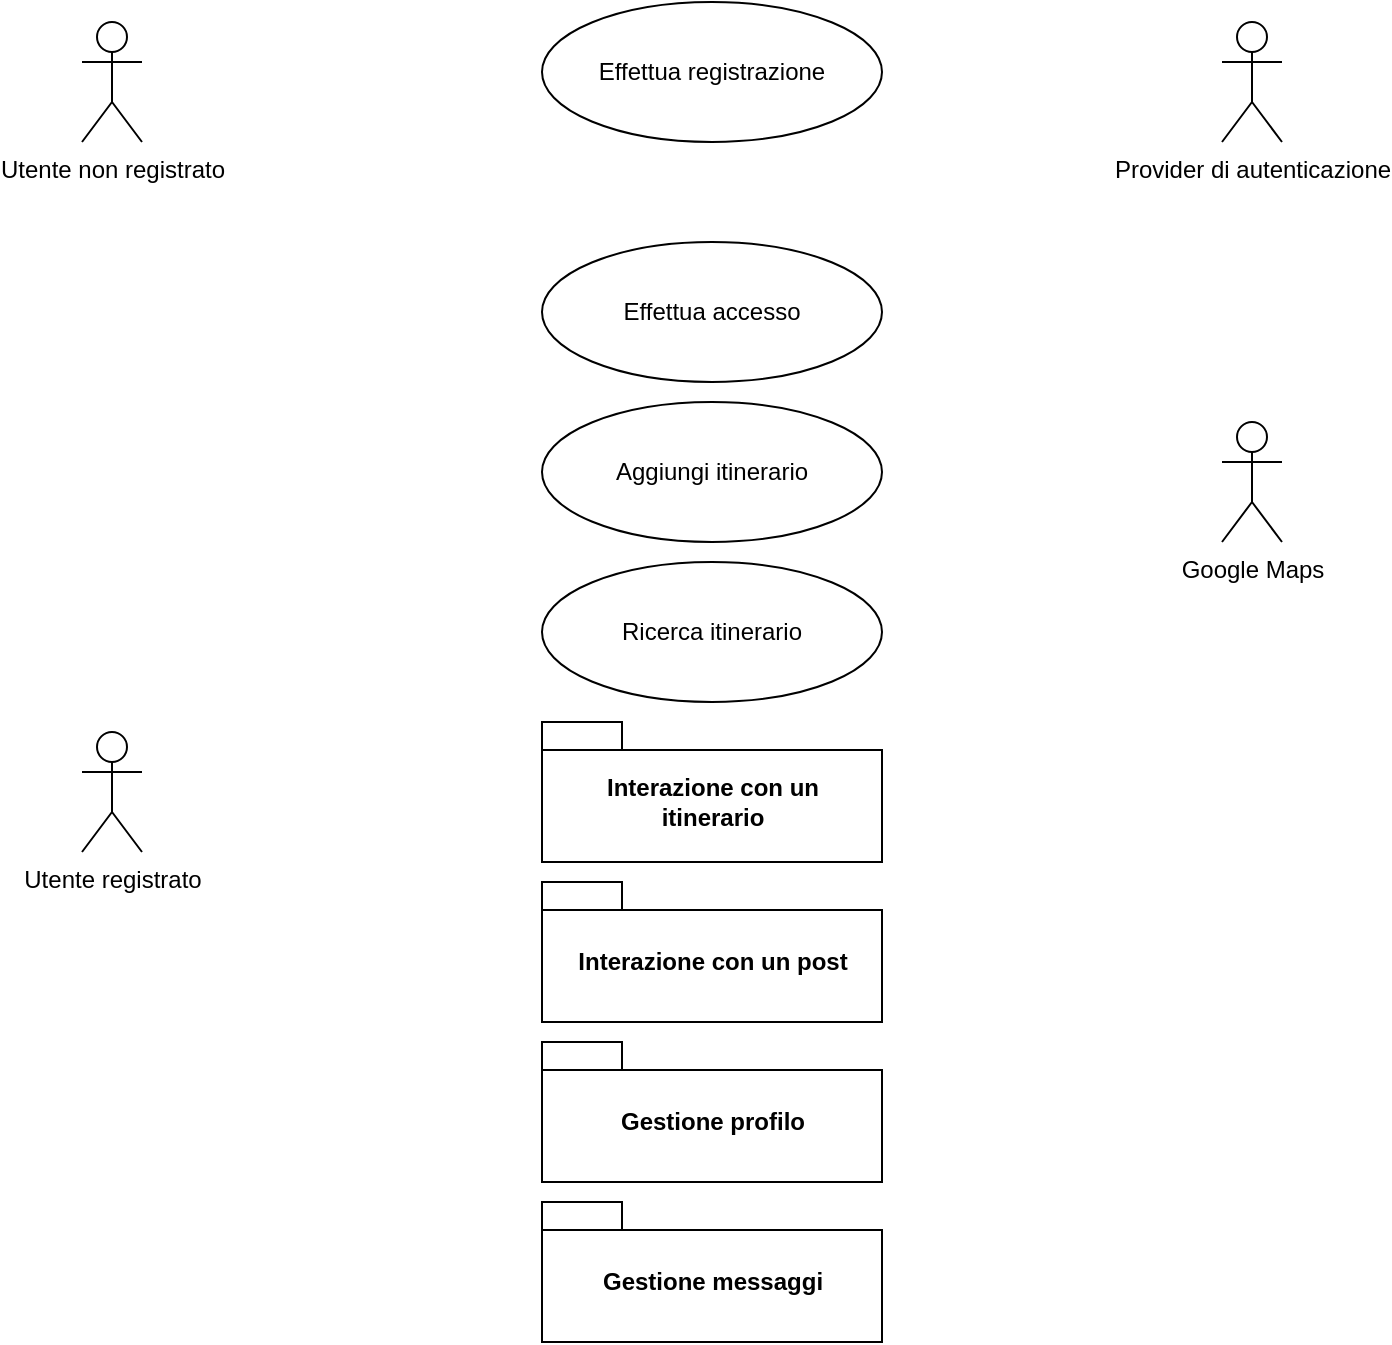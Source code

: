 <mxfile version="15.9.4" type="github" pages="5">
  <diagram id="hA16oOmxjcb0NqXpZcEl" name="UseCase">
    <mxGraphModel dx="1046" dy="568" grid="1" gridSize="10" guides="1" tooltips="1" connect="1" arrows="1" fold="1" page="1" pageScale="1" pageWidth="850" pageHeight="1100" math="0" shadow="0">
      <root>
        <mxCell id="0" />
        <mxCell id="1" parent="0" />
        <mxCell id="yfQNlfp69jvisUfv3rvj-1" value="Utente non registrato" style="shape=umlActor;verticalLabelPosition=bottom;verticalAlign=top;html=1;" parent="1" vertex="1">
          <mxGeometry x="120" y="100" width="30" height="60" as="geometry" />
        </mxCell>
        <mxCell id="yfQNlfp69jvisUfv3rvj-2" value="Utente registrato" style="shape=umlActor;verticalLabelPosition=bottom;verticalAlign=top;html=1;" parent="1" vertex="1">
          <mxGeometry x="120" y="455" width="30" height="60" as="geometry" />
        </mxCell>
        <mxCell id="yfQNlfp69jvisUfv3rvj-3" value="Effettua registrazione&lt;span style=&quot;color: rgba(0 , 0 , 0 , 0) ; font-family: monospace ; font-size: 0px&quot;&gt;%3CmxGraphModel%3E%3Croot%3E%3CmxCell%20id%3D%220%22%2F%3E%3CmxCell%20id%3D%221%22%20parent%3D%220%22%2F%3E%3CmxCell%20id%3D%222%22%20value%3D%22Utente%20non%20registrato%22%20style%3D%22shape%3DumlActor%3BverticalLabelPosition%3Dbottom%3BverticalAlign%3Dtop%3Bhtml%3D1%3B%22%20vertex%3D%221%22%20parent%3D%221%22%3E%3CmxGeometry%20x%3D%2260%22%20y%3D%22260%22%20width%3D%2230%22%20height%3D%2260%22%20as%3D%22geometry%22%2F%3E%3C%2FmxCell%3E%3C%2Froot%3E%3C%2FmxGraphModel%3E&lt;/span&gt;" style="ellipse;whiteSpace=wrap;html=1;" parent="1" vertex="1">
          <mxGeometry x="350" y="90" width="170" height="70" as="geometry" />
        </mxCell>
        <mxCell id="yfQNlfp69jvisUfv3rvj-4" value="Effettua accesso" style="ellipse;whiteSpace=wrap;html=1;" parent="1" vertex="1">
          <mxGeometry x="350" y="210" width="170" height="70" as="geometry" />
        </mxCell>
        <mxCell id="yfQNlfp69jvisUfv3rvj-5" value="Provider di autenticazione" style="shape=umlActor;verticalLabelPosition=bottom;verticalAlign=top;html=1;" parent="1" vertex="1">
          <mxGeometry x="690" y="100" width="30" height="60" as="geometry" />
        </mxCell>
        <mxCell id="yfQNlfp69jvisUfv3rvj-6" value="Google Maps" style="shape=umlActor;verticalLabelPosition=bottom;verticalAlign=top;html=1;" parent="1" vertex="1">
          <mxGeometry x="690" y="300" width="30" height="60" as="geometry" />
        </mxCell>
        <mxCell id="yfQNlfp69jvisUfv3rvj-8" value="Interazione con un post" style="shape=folder;fontStyle=1;spacingTop=10;tabWidth=40;tabHeight=14;tabPosition=left;html=1;" parent="1" vertex="1">
          <mxGeometry x="350" y="530" width="170" height="70" as="geometry" />
        </mxCell>
        <mxCell id="YfjQJKxad_IzTe695nNx-1" value="Gestione messaggi" style="shape=folder;fontStyle=1;spacingTop=10;tabWidth=40;tabHeight=14;tabPosition=left;html=1;" parent="1" vertex="1">
          <mxGeometry x="350" y="690" width="170" height="70" as="geometry" />
        </mxCell>
        <mxCell id="YfjQJKxad_IzTe695nNx-2" value="Ricerca itinerario" style="ellipse;whiteSpace=wrap;html=1;" parent="1" vertex="1">
          <mxGeometry x="350" y="370" width="170" height="70" as="geometry" />
        </mxCell>
        <mxCell id="jX1HX_BmqKmZ0lMKoBQJ-6" value="Interazione con un&lt;br&gt;itinerario" style="shape=folder;fontStyle=1;spacingTop=10;tabWidth=40;tabHeight=14;tabPosition=left;html=1;" parent="1" vertex="1">
          <mxGeometry x="350" y="450" width="170" height="70" as="geometry" />
        </mxCell>
        <mxCell id="ggv2WuR-s7nQbWTxuWOC-1" value="Gestione profilo" style="shape=folder;fontStyle=1;spacingTop=10;tabWidth=40;tabHeight=14;tabPosition=left;html=1;" parent="1" vertex="1">
          <mxGeometry x="350" y="610" width="170" height="70" as="geometry" />
        </mxCell>
        <mxCell id="t3T2JkFN2gN5zrVd2pQP-1" value="Aggiungi itinerario" style="ellipse;whiteSpace=wrap;html=1;" parent="1" vertex="1">
          <mxGeometry x="350" y="290" width="170" height="70" as="geometry" />
        </mxCell>
      </root>
    </mxGraphModel>
  </diagram>
  <diagram id="ynwV29AEDQFCAF0MuXqC" name="Gestione messaggi">
    <mxGraphModel dx="1046" dy="568" grid="1" gridSize="10" guides="1" tooltips="1" connect="1" arrows="1" fold="1" page="1" pageScale="1" pageWidth="850" pageHeight="1100" math="0" shadow="0">
      <root>
        <mxCell id="RA_Lw5pRIug5276kbM9S-0" />
        <mxCell id="RA_Lw5pRIug5276kbM9S-1" parent="RA_Lw5pRIug5276kbM9S-0" />
        <mxCell id="XJwVIXTmzipemH6ciXKP-1" value="" style="shape=folder;fontStyle=1;spacingTop=10;tabWidth=40;tabHeight=14;tabPosition=left;html=1;" parent="RA_Lw5pRIug5276kbM9S-1" vertex="1">
          <mxGeometry x="305" y="449" width="240" height="440" as="geometry" />
        </mxCell>
        <mxCell id="XJwVIXTmzipemH6ciXKP-2" value="Invia messaggio privato" style="ellipse;whiteSpace=wrap;html=1;" parent="RA_Lw5pRIug5276kbM9S-1" vertex="1">
          <mxGeometry x="340" y="480" width="170" height="70" as="geometry" />
        </mxCell>
        <mxCell id="XJwVIXTmzipemH6ciXKP-3" value="Riceve messaggio privato" style="ellipse;whiteSpace=wrap;html=1;" parent="RA_Lw5pRIug5276kbM9S-1" vertex="1">
          <mxGeometry x="340" y="560" width="170" height="70" as="geometry" />
        </mxCell>
        <mxCell id="XJwVIXTmzipemH6ciXKP-4" value="Visualizza storico conversazioni" style="ellipse;whiteSpace=wrap;html=1;" parent="RA_Lw5pRIug5276kbM9S-1" vertex="1">
          <mxGeometry x="340" y="640" width="170" height="70" as="geometry" />
        </mxCell>
        <mxCell id="XJwVIXTmzipemH6ciXKP-5" value="Ricerca destinatario messaggio" style="ellipse;whiteSpace=wrap;html=1;" parent="RA_Lw5pRIug5276kbM9S-1" vertex="1">
          <mxGeometry x="340" y="800" width="170" height="70" as="geometry" />
        </mxCell>
        <mxCell id="XJwVIXTmzipemH6ciXKP-6" value="Elimina conversazione" style="ellipse;whiteSpace=wrap;html=1;" parent="RA_Lw5pRIug5276kbM9S-1" vertex="1">
          <mxGeometry x="340" y="720" width="170" height="70" as="geometry" />
        </mxCell>
      </root>
    </mxGraphModel>
  </diagram>
  <diagram id="6rKbAm856umPjdzIHia5" name="Interazione con un itinerario">
    <mxGraphModel dx="1046" dy="568" grid="1" gridSize="10" guides="1" tooltips="1" connect="1" arrows="1" fold="1" page="1" pageScale="1" pageWidth="850" pageHeight="1100" math="0" shadow="0">
      <root>
        <mxCell id="C338EUASnKbBIXxnKJzZ-0" />
        <mxCell id="C338EUASnKbBIXxnKJzZ-1" parent="C338EUASnKbBIXxnKJzZ-0" />
        <mxCell id="_ZwYKV5uUTKIE1pvgp_H-1" value="" style="shape=folder;fontStyle=1;spacingTop=10;tabWidth=40;tabHeight=14;tabPosition=left;html=1;" parent="C338EUASnKbBIXxnKJzZ-1" vertex="1">
          <mxGeometry x="265" y="100" width="240" height="800" as="geometry" />
        </mxCell>
        <mxCell id="_ZwYKV5uUTKIE1pvgp_H-2" value="Valuta itinerario" style="ellipse;whiteSpace=wrap;html=1;" parent="C338EUASnKbBIXxnKJzZ-1" vertex="1">
          <mxGeometry x="300" y="490" width="170" height="70" as="geometry" />
        </mxCell>
        <mxCell id="_ZwYKV5uUTKIE1pvgp_H-3" value="Salva itinerario" style="ellipse;whiteSpace=wrap;html=1;" parent="C338EUASnKbBIXxnKJzZ-1" vertex="1">
          <mxGeometry x="300" y="570" width="170" height="70" as="geometry" />
        </mxCell>
        <mxCell id="_ZwYKV5uUTKIE1pvgp_H-4" value="Visualizza post associati" style="ellipse;whiteSpace=wrap;html=1;" parent="C338EUASnKbBIXxnKJzZ-1" vertex="1">
          <mxGeometry x="300" y="410" width="170" height="70" as="geometry" />
        </mxCell>
        <mxCell id="zOGHpzFeowUkN54CgMtl-0" value="Visualizza informazioni itinerario" style="ellipse;whiteSpace=wrap;html=1;" parent="C338EUASnKbBIXxnKJzZ-1" vertex="1">
          <mxGeometry x="300" y="250" width="170" height="70" as="geometry" />
        </mxCell>
        <mxCell id="zOGHpzFeowUkN54CgMtl-3" value="Segnala itinerario" style="ellipse;whiteSpace=wrap;html=1;" parent="C338EUASnKbBIXxnKJzZ-1" vertex="1">
          <mxGeometry x="300" y="810" width="170" height="70" as="geometry" />
        </mxCell>
        <mxCell id="zOGHpzFeowUkN54CgMtl-5" value="Condivide posizione itinerario" style="ellipse;whiteSpace=wrap;html=1;" parent="C338EUASnKbBIXxnKJzZ-1" vertex="1">
          <mxGeometry x="300" y="730" width="170" height="70" as="geometry" />
        </mxCell>
        <mxCell id="zOGHpzFeowUkN54CgMtl-6" value="Ottiene indicazioni itinerario" style="ellipse;whiteSpace=wrap;html=1;" parent="C338EUASnKbBIXxnKJzZ-1" vertex="1">
          <mxGeometry x="300" y="650" width="170" height="70" as="geometry" />
        </mxCell>
        <mxCell id="zOGHpzFeowUkN54CgMtl-7" value="Visualizza itinerario su mappa" style="ellipse;whiteSpace=wrap;html=1;" parent="C338EUASnKbBIXxnKJzZ-1" vertex="1">
          <mxGeometry x="300" y="330" width="170" height="70" as="geometry" />
        </mxCell>
        <mxCell id="i6l3ypgMmZduuuR-hvQm-0" value="Elimina itinerario" style="ellipse;whiteSpace=wrap;html=1;" vertex="1" parent="C338EUASnKbBIXxnKJzZ-1">
          <mxGeometry x="300" y="170" width="170" height="70" as="geometry" />
        </mxCell>
      </root>
    </mxGraphModel>
  </diagram>
  <diagram id="lTys9XKKZDvqeg17OrR-" name="Interazione con un post">
    <mxGraphModel dx="1046" dy="568" grid="1" gridSize="10" guides="1" tooltips="1" connect="1" arrows="1" fold="1" page="1" pageScale="1" pageWidth="850" pageHeight="1100" math="0" shadow="0">
      <root>
        <mxCell id="-od6nIw5Y7ZX45nujaoe-0" />
        <mxCell id="-od6nIw5Y7ZX45nujaoe-1" parent="-od6nIw5Y7ZX45nujaoe-0" />
        <mxCell id="sqeVr-SyrVI41CZoPBQ_-0" value="" style="shape=folder;fontStyle=1;spacingTop=10;tabWidth=40;tabHeight=14;tabPosition=left;html=1;" parent="-od6nIw5Y7ZX45nujaoe-1" vertex="1">
          <mxGeometry x="265" y="220" width="240" height="280" as="geometry" />
        </mxCell>
        <mxCell id="sqeVr-SyrVI41CZoPBQ_-1" value="Segnala post" style="ellipse;whiteSpace=wrap;html=1;" parent="-od6nIw5Y7ZX45nujaoe-1" vertex="1">
          <mxGeometry x="300" y="330" width="170" height="70" as="geometry" />
        </mxCell>
        <mxCell id="sqeVr-SyrVI41CZoPBQ_-3" value="Contatta autore post" style="ellipse;whiteSpace=wrap;html=1;" parent="-od6nIw5Y7ZX45nujaoe-1" vertex="1">
          <mxGeometry x="300" y="410" width="170" height="70" as="geometry" />
        </mxCell>
        <mxCell id="-ipw1VvJoXBgGLcdzLf8-0" value="Visualizza post" style="ellipse;whiteSpace=wrap;html=1;" parent="-od6nIw5Y7ZX45nujaoe-1" vertex="1">
          <mxGeometry x="300" y="250" width="170" height="70" as="geometry" />
        </mxCell>
      </root>
    </mxGraphModel>
  </diagram>
  <diagram id="ljcNCHIvoTIuV5J3r41A" name="Gestione profilo">
    <mxGraphModel dx="1046" dy="568" grid="1" gridSize="10" guides="1" tooltips="1" connect="1" arrows="1" fold="1" page="1" pageScale="1" pageWidth="850" pageHeight="1100" math="0" shadow="0">
      <root>
        <mxCell id="eGiqMJNB_t8XclPJ1ewD-0" />
        <mxCell id="eGiqMJNB_t8XclPJ1ewD-1" parent="eGiqMJNB_t8XclPJ1ewD-0" />
        <mxCell id="eGiqMJNB_t8XclPJ1ewD-2" value="" style="shape=folder;fontStyle=1;spacingTop=10;tabWidth=40;tabHeight=14;tabPosition=left;html=1;direction=east;" parent="eGiqMJNB_t8XclPJ1ewD-1" vertex="1">
          <mxGeometry x="340" y="100" width="240" height="690" as="geometry" />
        </mxCell>
        <mxCell id="eGiqMJNB_t8XclPJ1ewD-3" value="Aggiungi post" style="ellipse;whiteSpace=wrap;html=1;" parent="eGiqMJNB_t8XclPJ1ewD-1" vertex="1">
          <mxGeometry x="375" y="290" width="170" height="70" as="geometry" />
        </mxCell>
        <mxCell id="eGiqMJNB_t8XclPJ1ewD-4" value="Elimina post" style="ellipse;whiteSpace=wrap;html=1;" parent="eGiqMJNB_t8XclPJ1ewD-1" vertex="1">
          <mxGeometry x="375" y="370" width="170" height="70" as="geometry" />
        </mxCell>
        <mxCell id="eGiqMJNB_t8XclPJ1ewD-5" value="Aggiungi compilation" style="ellipse;whiteSpace=wrap;html=1;" parent="eGiqMJNB_t8XclPJ1ewD-1" vertex="1">
          <mxGeometry x="375" y="450" width="170" height="70" as="geometry" />
        </mxCell>
        <mxCell id="eGiqMJNB_t8XclPJ1ewD-6" value="Elimina compilation" style="ellipse;whiteSpace=wrap;html=1;" parent="eGiqMJNB_t8XclPJ1ewD-1" vertex="1">
          <mxGeometry x="375" y="530" width="170" height="70" as="geometry" />
        </mxCell>
        <mxCell id="eGiqMJNB_t8XclPJ1ewD-7" value="Modifica foto profilo" style="ellipse;whiteSpace=wrap;html=1;" parent="eGiqMJNB_t8XclPJ1ewD-1" vertex="1">
          <mxGeometry x="375" y="210" width="170" height="70" as="geometry" />
        </mxCell>
        <mxCell id="eGiqMJNB_t8XclPJ1ewD-8" value="Visualizza compilation" style="ellipse;whiteSpace=wrap;html=1;" parent="eGiqMJNB_t8XclPJ1ewD-1" vertex="1">
          <mxGeometry x="375" y="610" width="170" height="70" as="geometry" />
        </mxCell>
        <mxCell id="XrmHwuFWhV1IJxgCvK87-0" value="Elimina itinerario da compilation" style="ellipse;whiteSpace=wrap;html=1;" parent="eGiqMJNB_t8XclPJ1ewD-1" vertex="1">
          <mxGeometry x="375" y="690" width="170" height="70" as="geometry" />
        </mxCell>
        <mxCell id="18WCDsnbuguUlf2W9zgz-0" value="Visualizza profilo personale" style="ellipse;whiteSpace=wrap;html=1;" parent="eGiqMJNB_t8XclPJ1ewD-1" vertex="1">
          <mxGeometry x="375" y="130" width="170" height="70" as="geometry" />
        </mxCell>
      </root>
    </mxGraphModel>
  </diagram>
</mxfile>
